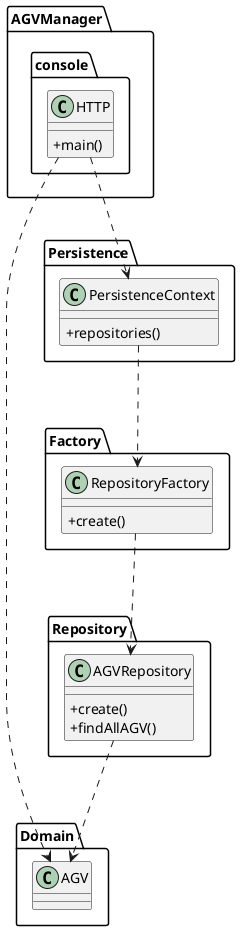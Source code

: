 @startuml
skinparam classAttributeIconSize 0


package "AGVManager"{
package "console"{
class HTTP{
+main()
}
}
}


package "Domain"{
class AGV{
}
}


package "Persistence"{
class PersistenceContext{
+repositories()
}
}

package "Factory"{
class RepositoryFactory{
+create()
}
}

package "Repository"{
class AGVRepository{
+create()
+findAllAGV()
}
}

HTTP .--> PersistenceContext
PersistenceContext .--> RepositoryFactory
RepositoryFactory .--> AGVRepository
HTTP .--> AGV
AGVRepository .--> AGV


@enduml
